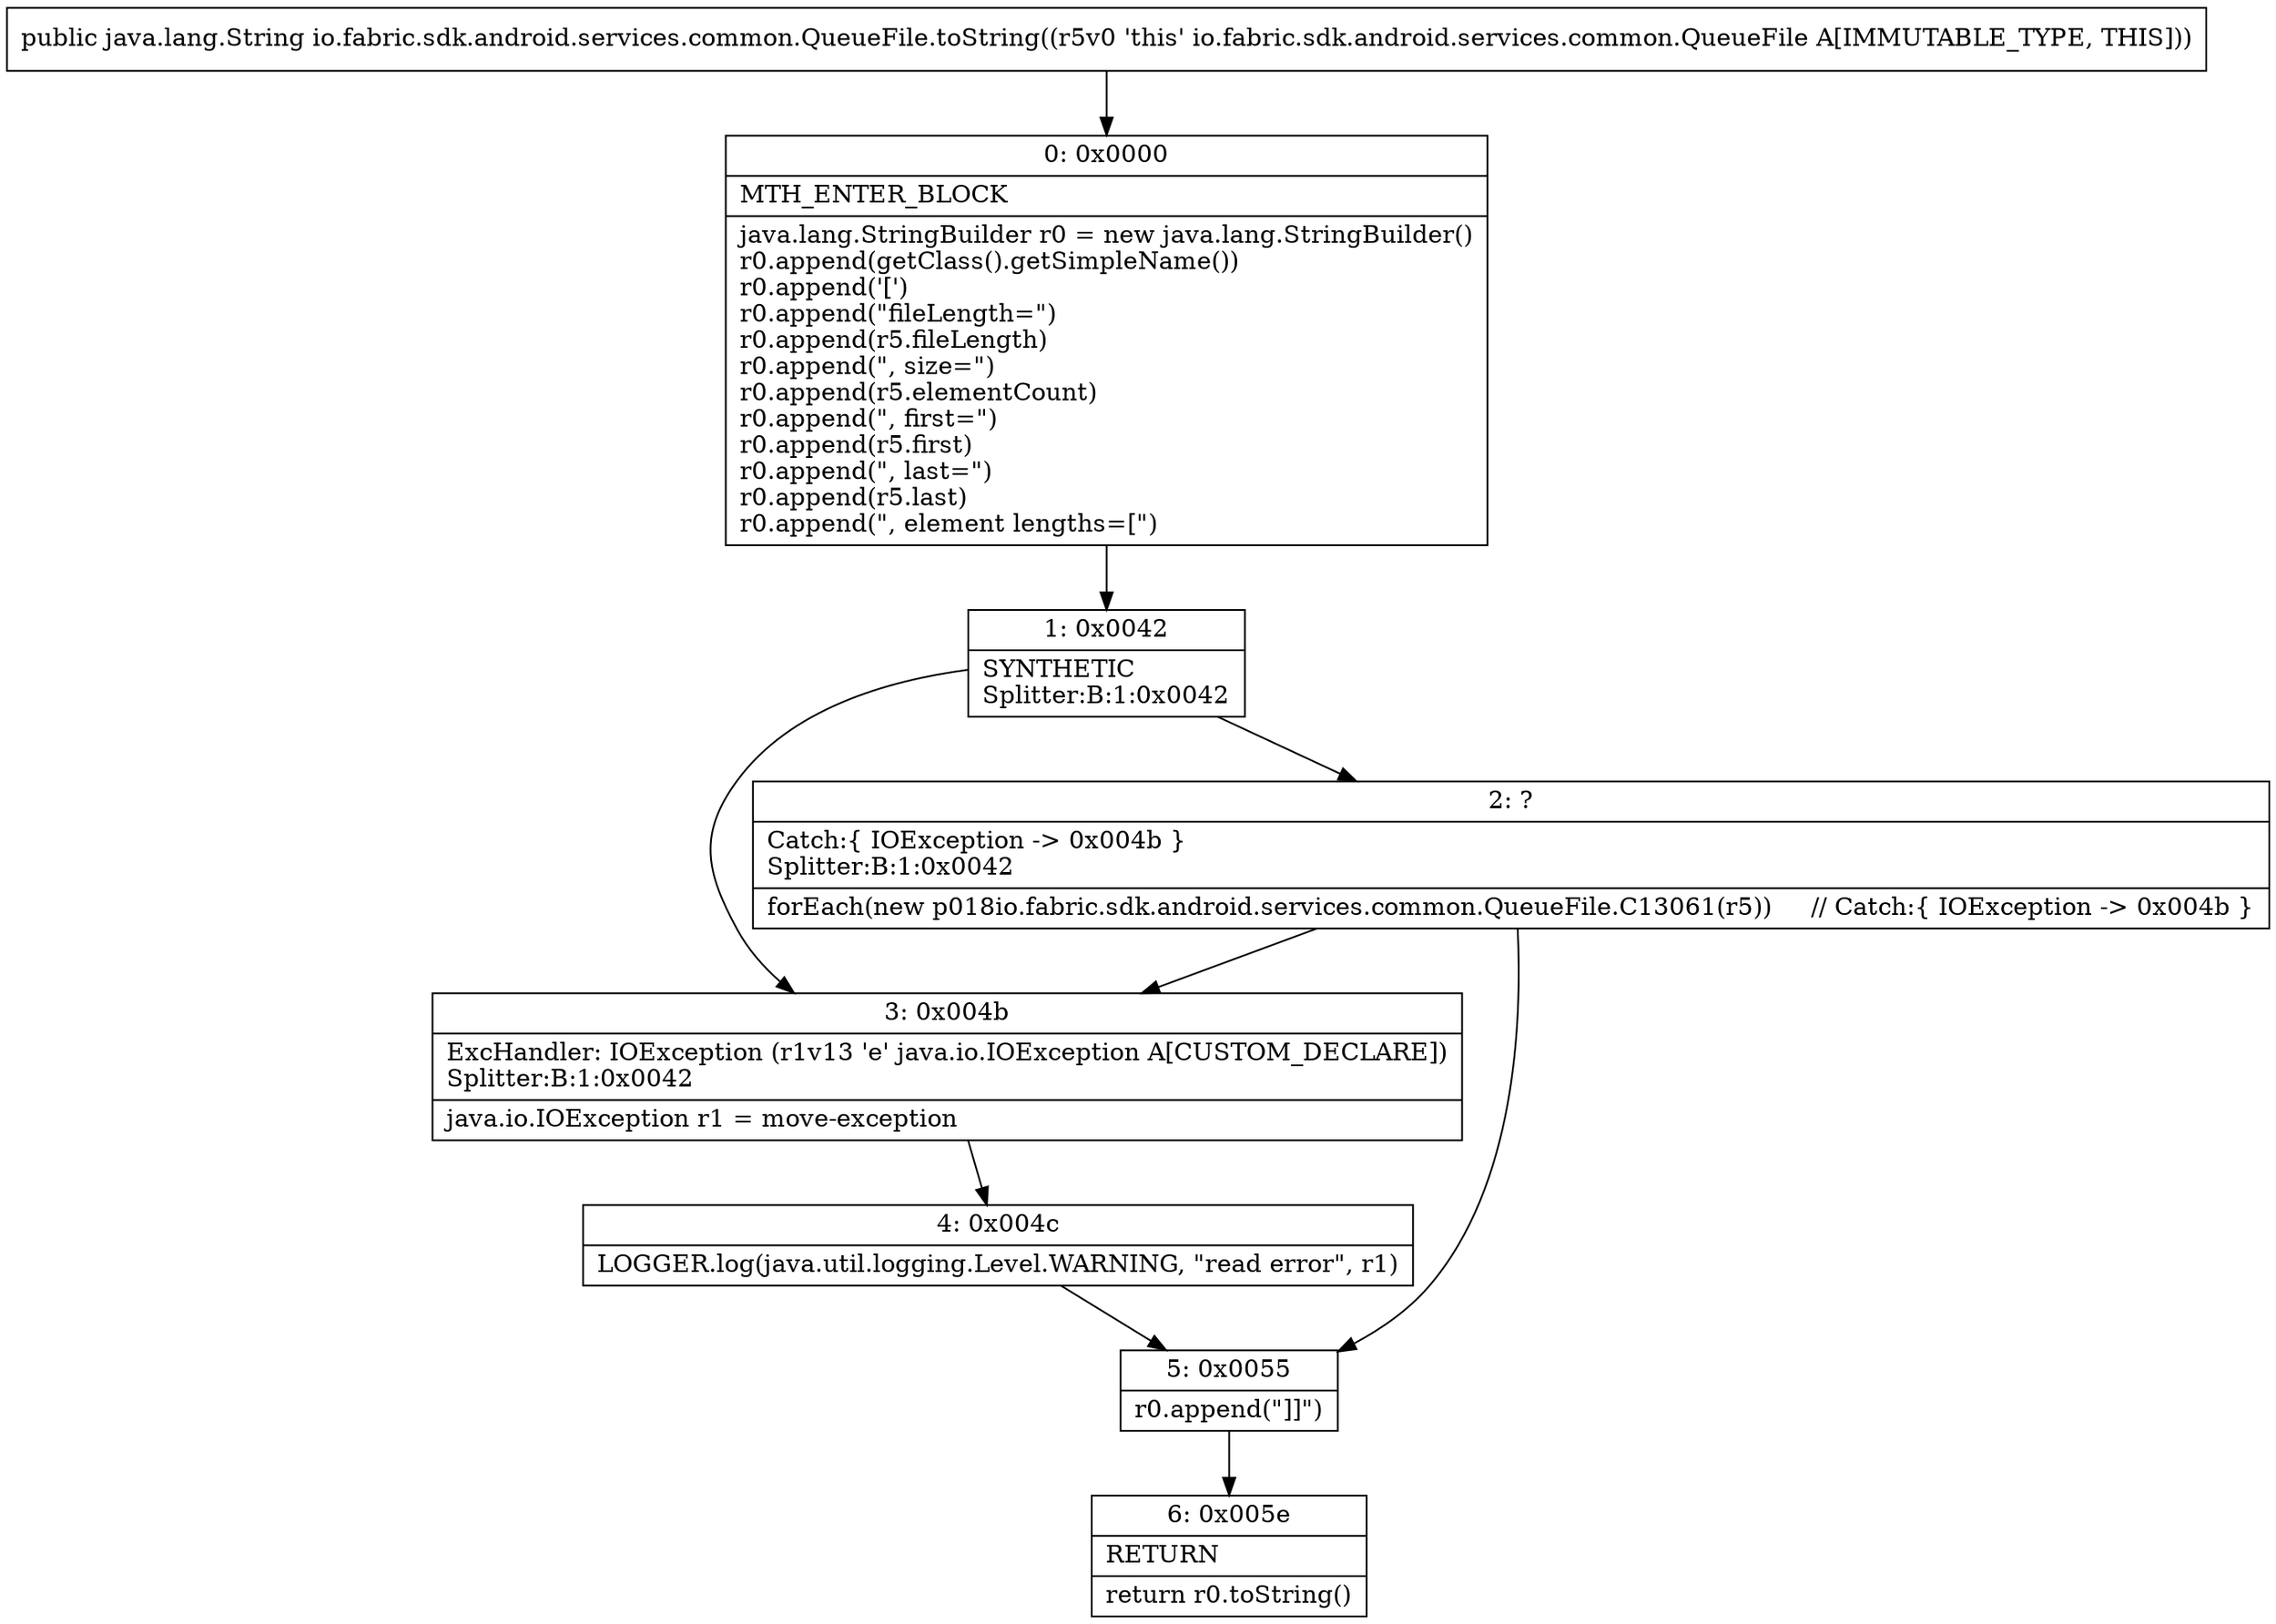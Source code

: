 digraph "CFG forio.fabric.sdk.android.services.common.QueueFile.toString()Ljava\/lang\/String;" {
Node_0 [shape=record,label="{0\:\ 0x0000|MTH_ENTER_BLOCK\l|java.lang.StringBuilder r0 = new java.lang.StringBuilder()\lr0.append(getClass().getSimpleName())\lr0.append('[')\lr0.append(\"fileLength=\")\lr0.append(r5.fileLength)\lr0.append(\", size=\")\lr0.append(r5.elementCount)\lr0.append(\", first=\")\lr0.append(r5.first)\lr0.append(\", last=\")\lr0.append(r5.last)\lr0.append(\", element lengths=[\")\l}"];
Node_1 [shape=record,label="{1\:\ 0x0042|SYNTHETIC\lSplitter:B:1:0x0042\l}"];
Node_2 [shape=record,label="{2\:\ ?|Catch:\{ IOException \-\> 0x004b \}\lSplitter:B:1:0x0042\l|forEach(new p018io.fabric.sdk.android.services.common.QueueFile.C13061(r5))     \/\/ Catch:\{ IOException \-\> 0x004b \}\l}"];
Node_3 [shape=record,label="{3\:\ 0x004b|ExcHandler: IOException (r1v13 'e' java.io.IOException A[CUSTOM_DECLARE])\lSplitter:B:1:0x0042\l|java.io.IOException r1 = move\-exception\l}"];
Node_4 [shape=record,label="{4\:\ 0x004c|LOGGER.log(java.util.logging.Level.WARNING, \"read error\", r1)\l}"];
Node_5 [shape=record,label="{5\:\ 0x0055|r0.append(\"]]\")\l}"];
Node_6 [shape=record,label="{6\:\ 0x005e|RETURN\l|return r0.toString()\l}"];
MethodNode[shape=record,label="{public java.lang.String io.fabric.sdk.android.services.common.QueueFile.toString((r5v0 'this' io.fabric.sdk.android.services.common.QueueFile A[IMMUTABLE_TYPE, THIS])) }"];
MethodNode -> Node_0;
Node_0 -> Node_1;
Node_1 -> Node_2;
Node_1 -> Node_3;
Node_2 -> Node_3;
Node_2 -> Node_5;
Node_3 -> Node_4;
Node_4 -> Node_5;
Node_5 -> Node_6;
}

